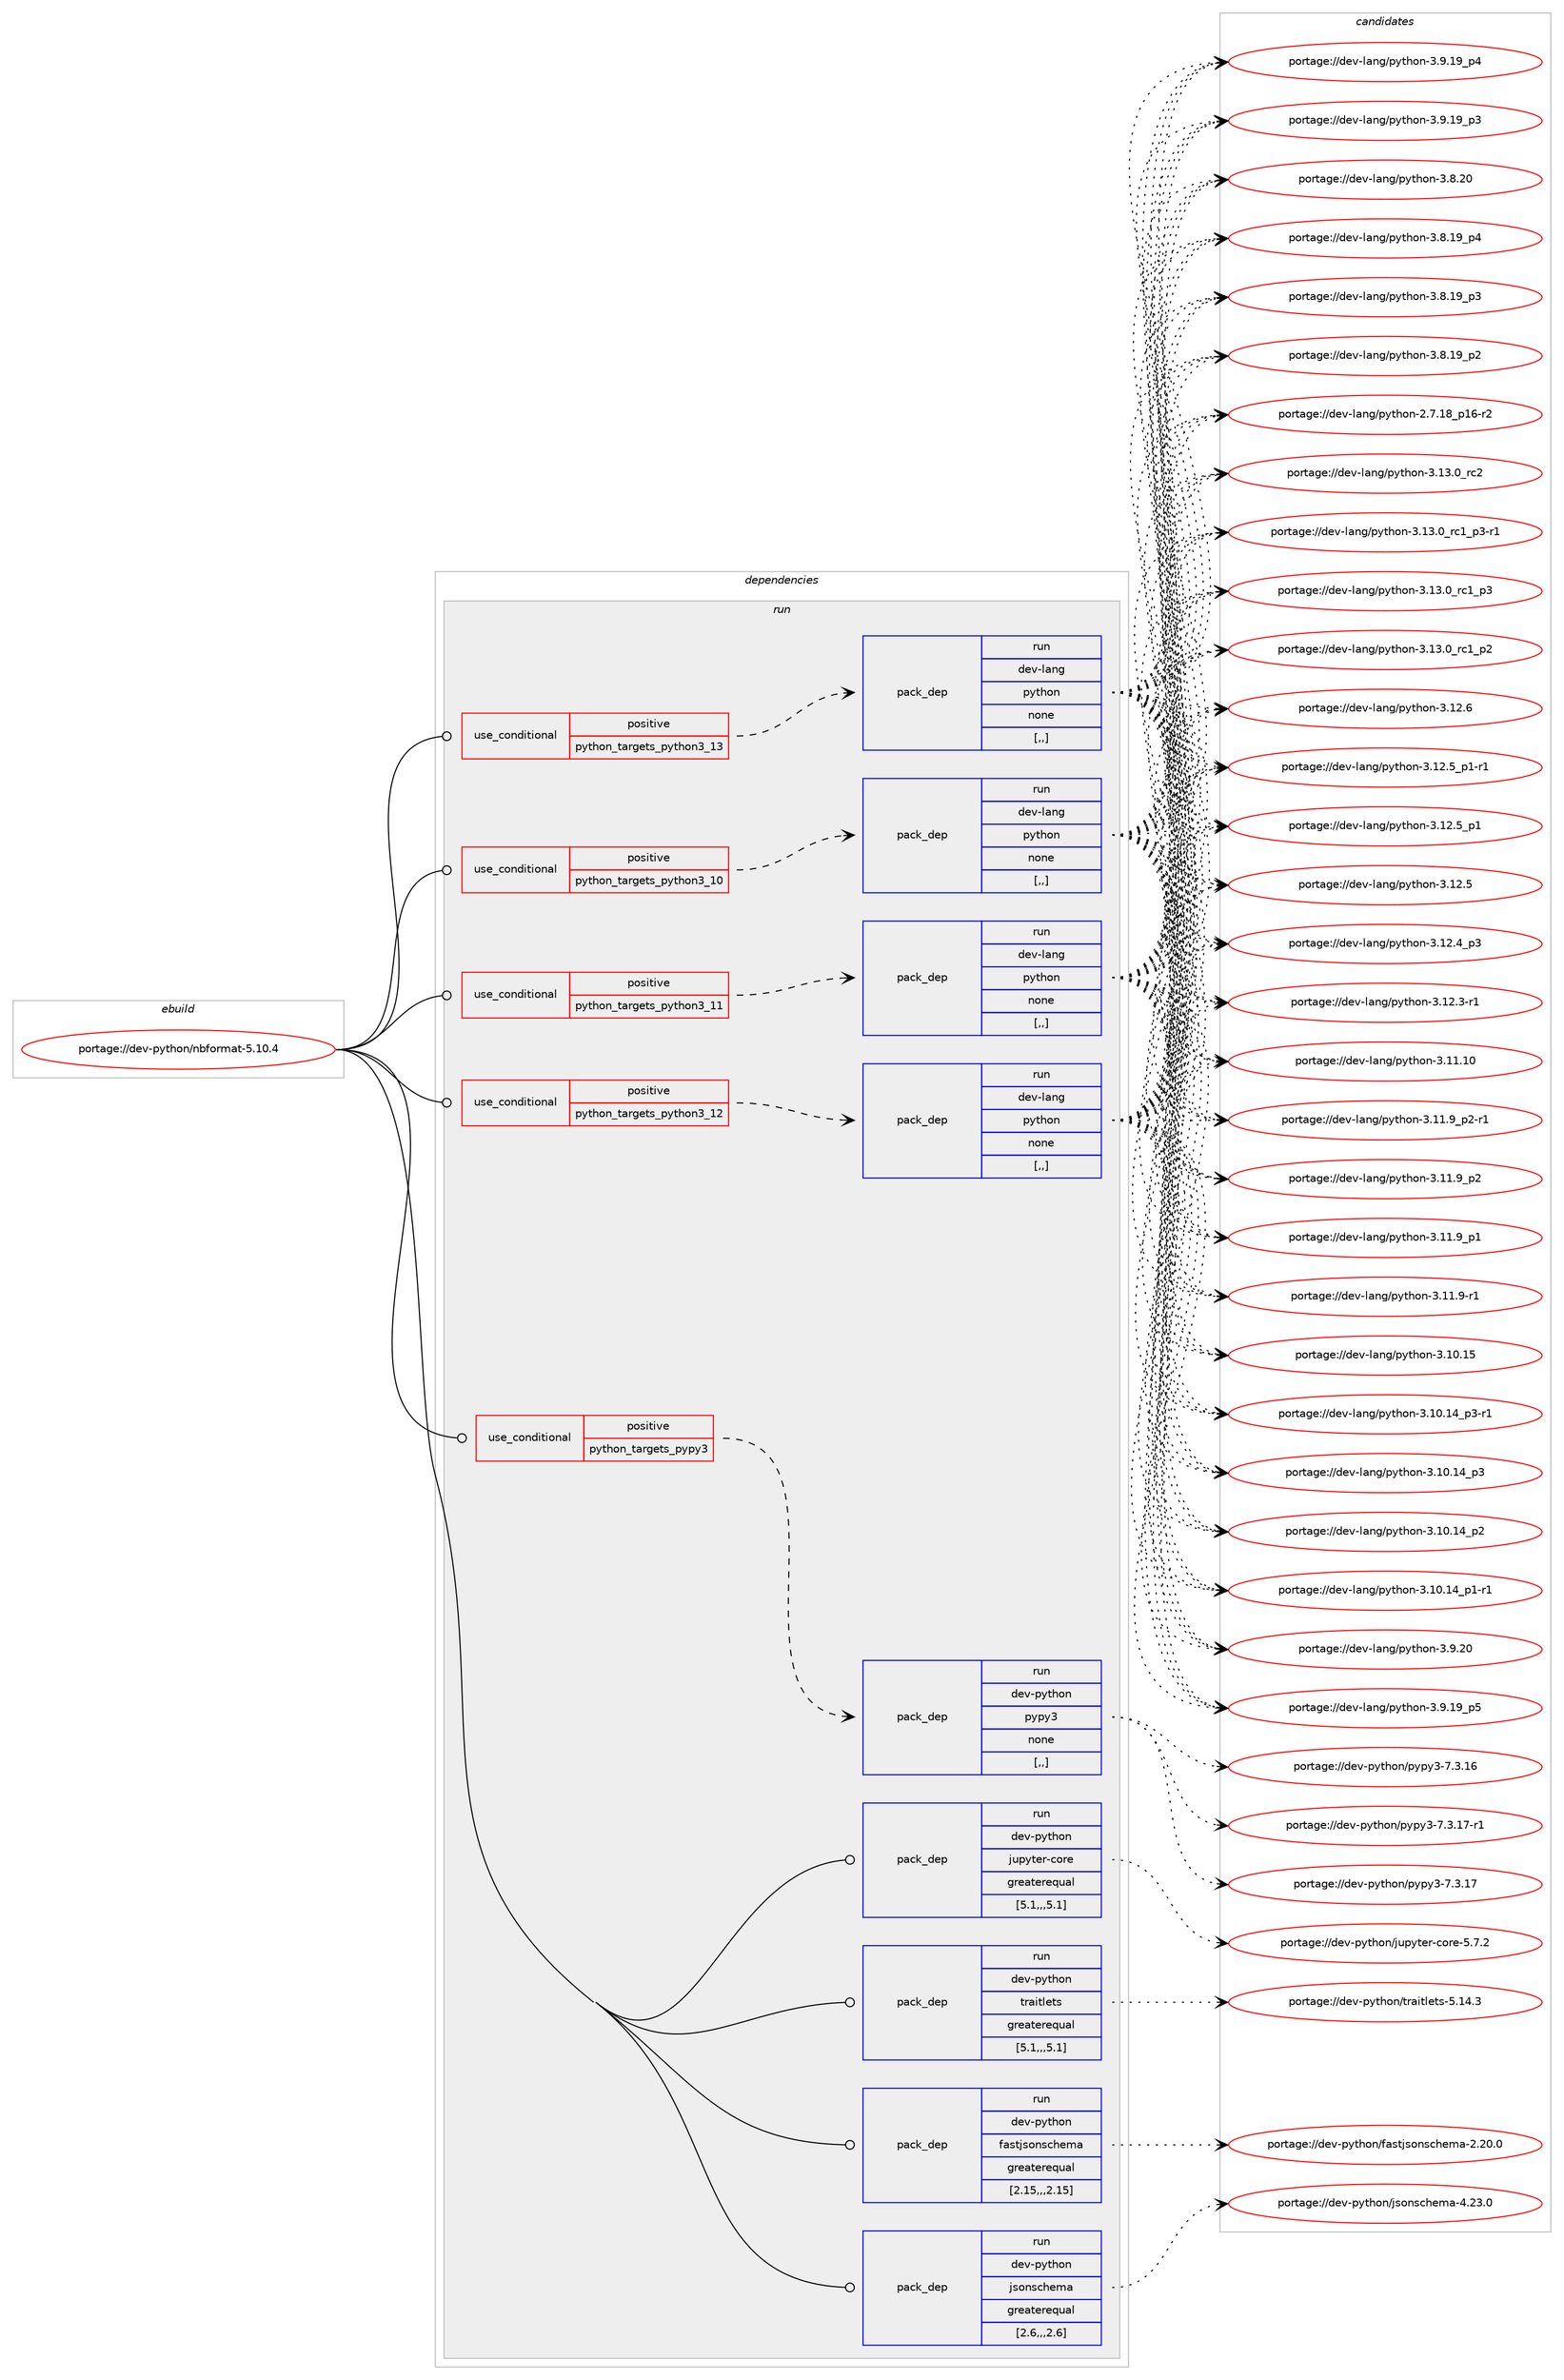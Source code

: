 digraph prolog {

# *************
# Graph options
# *************

newrank=true;
concentrate=true;
compound=true;
graph [rankdir=LR,fontname=Helvetica,fontsize=10,ranksep=1.5];#, ranksep=2.5, nodesep=0.2];
edge  [arrowhead=vee];
node  [fontname=Helvetica,fontsize=10];

# **********
# The ebuild
# **********

subgraph cluster_leftcol {
color=gray;
label=<<i>ebuild</i>>;
id [label="portage://dev-python/nbformat-5.10.4", color=red, width=4, href="../dev-python/nbformat-5.10.4.svg"];
}

# ****************
# The dependencies
# ****************

subgraph cluster_midcol {
color=gray;
label=<<i>dependencies</i>>;
subgraph cluster_compile {
fillcolor="#eeeeee";
style=filled;
label=<<i>compile</i>>;
}
subgraph cluster_compileandrun {
fillcolor="#eeeeee";
style=filled;
label=<<i>compile and run</i>>;
}
subgraph cluster_run {
fillcolor="#eeeeee";
style=filled;
label=<<i>run</i>>;
subgraph cond165577 {
dependency646878 [label=<<TABLE BORDER="0" CELLBORDER="1" CELLSPACING="0" CELLPADDING="4"><TR><TD ROWSPAN="3" CELLPADDING="10">use_conditional</TD></TR><TR><TD>positive</TD></TR><TR><TD>python_targets_pypy3</TD></TR></TABLE>>, shape=none, color=red];
subgraph pack476482 {
dependency646879 [label=<<TABLE BORDER="0" CELLBORDER="1" CELLSPACING="0" CELLPADDING="4" WIDTH="220"><TR><TD ROWSPAN="6" CELLPADDING="30">pack_dep</TD></TR><TR><TD WIDTH="110">run</TD></TR><TR><TD>dev-python</TD></TR><TR><TD>pypy3</TD></TR><TR><TD>none</TD></TR><TR><TD>[,,]</TD></TR></TABLE>>, shape=none, color=blue];
}
dependency646878:e -> dependency646879:w [weight=20,style="dashed",arrowhead="vee"];
}
id:e -> dependency646878:w [weight=20,style="solid",arrowhead="odot"];
subgraph cond165578 {
dependency646880 [label=<<TABLE BORDER="0" CELLBORDER="1" CELLSPACING="0" CELLPADDING="4"><TR><TD ROWSPAN="3" CELLPADDING="10">use_conditional</TD></TR><TR><TD>positive</TD></TR><TR><TD>python_targets_python3_10</TD></TR></TABLE>>, shape=none, color=red];
subgraph pack476483 {
dependency646881 [label=<<TABLE BORDER="0" CELLBORDER="1" CELLSPACING="0" CELLPADDING="4" WIDTH="220"><TR><TD ROWSPAN="6" CELLPADDING="30">pack_dep</TD></TR><TR><TD WIDTH="110">run</TD></TR><TR><TD>dev-lang</TD></TR><TR><TD>python</TD></TR><TR><TD>none</TD></TR><TR><TD>[,,]</TD></TR></TABLE>>, shape=none, color=blue];
}
dependency646880:e -> dependency646881:w [weight=20,style="dashed",arrowhead="vee"];
}
id:e -> dependency646880:w [weight=20,style="solid",arrowhead="odot"];
subgraph cond165579 {
dependency646882 [label=<<TABLE BORDER="0" CELLBORDER="1" CELLSPACING="0" CELLPADDING="4"><TR><TD ROWSPAN="3" CELLPADDING="10">use_conditional</TD></TR><TR><TD>positive</TD></TR><TR><TD>python_targets_python3_11</TD></TR></TABLE>>, shape=none, color=red];
subgraph pack476484 {
dependency646883 [label=<<TABLE BORDER="0" CELLBORDER="1" CELLSPACING="0" CELLPADDING="4" WIDTH="220"><TR><TD ROWSPAN="6" CELLPADDING="30">pack_dep</TD></TR><TR><TD WIDTH="110">run</TD></TR><TR><TD>dev-lang</TD></TR><TR><TD>python</TD></TR><TR><TD>none</TD></TR><TR><TD>[,,]</TD></TR></TABLE>>, shape=none, color=blue];
}
dependency646882:e -> dependency646883:w [weight=20,style="dashed",arrowhead="vee"];
}
id:e -> dependency646882:w [weight=20,style="solid",arrowhead="odot"];
subgraph cond165580 {
dependency646884 [label=<<TABLE BORDER="0" CELLBORDER="1" CELLSPACING="0" CELLPADDING="4"><TR><TD ROWSPAN="3" CELLPADDING="10">use_conditional</TD></TR><TR><TD>positive</TD></TR><TR><TD>python_targets_python3_12</TD></TR></TABLE>>, shape=none, color=red];
subgraph pack476485 {
dependency646885 [label=<<TABLE BORDER="0" CELLBORDER="1" CELLSPACING="0" CELLPADDING="4" WIDTH="220"><TR><TD ROWSPAN="6" CELLPADDING="30">pack_dep</TD></TR><TR><TD WIDTH="110">run</TD></TR><TR><TD>dev-lang</TD></TR><TR><TD>python</TD></TR><TR><TD>none</TD></TR><TR><TD>[,,]</TD></TR></TABLE>>, shape=none, color=blue];
}
dependency646884:e -> dependency646885:w [weight=20,style="dashed",arrowhead="vee"];
}
id:e -> dependency646884:w [weight=20,style="solid",arrowhead="odot"];
subgraph cond165581 {
dependency646886 [label=<<TABLE BORDER="0" CELLBORDER="1" CELLSPACING="0" CELLPADDING="4"><TR><TD ROWSPAN="3" CELLPADDING="10">use_conditional</TD></TR><TR><TD>positive</TD></TR><TR><TD>python_targets_python3_13</TD></TR></TABLE>>, shape=none, color=red];
subgraph pack476486 {
dependency646887 [label=<<TABLE BORDER="0" CELLBORDER="1" CELLSPACING="0" CELLPADDING="4" WIDTH="220"><TR><TD ROWSPAN="6" CELLPADDING="30">pack_dep</TD></TR><TR><TD WIDTH="110">run</TD></TR><TR><TD>dev-lang</TD></TR><TR><TD>python</TD></TR><TR><TD>none</TD></TR><TR><TD>[,,]</TD></TR></TABLE>>, shape=none, color=blue];
}
dependency646886:e -> dependency646887:w [weight=20,style="dashed",arrowhead="vee"];
}
id:e -> dependency646886:w [weight=20,style="solid",arrowhead="odot"];
subgraph pack476487 {
dependency646888 [label=<<TABLE BORDER="0" CELLBORDER="1" CELLSPACING="0" CELLPADDING="4" WIDTH="220"><TR><TD ROWSPAN="6" CELLPADDING="30">pack_dep</TD></TR><TR><TD WIDTH="110">run</TD></TR><TR><TD>dev-python</TD></TR><TR><TD>fastjsonschema</TD></TR><TR><TD>greaterequal</TD></TR><TR><TD>[2.15,,,2.15]</TD></TR></TABLE>>, shape=none, color=blue];
}
id:e -> dependency646888:w [weight=20,style="solid",arrowhead="odot"];
subgraph pack476488 {
dependency646889 [label=<<TABLE BORDER="0" CELLBORDER="1" CELLSPACING="0" CELLPADDING="4" WIDTH="220"><TR><TD ROWSPAN="6" CELLPADDING="30">pack_dep</TD></TR><TR><TD WIDTH="110">run</TD></TR><TR><TD>dev-python</TD></TR><TR><TD>jsonschema</TD></TR><TR><TD>greaterequal</TD></TR><TR><TD>[2.6,,,2.6]</TD></TR></TABLE>>, shape=none, color=blue];
}
id:e -> dependency646889:w [weight=20,style="solid",arrowhead="odot"];
subgraph pack476489 {
dependency646890 [label=<<TABLE BORDER="0" CELLBORDER="1" CELLSPACING="0" CELLPADDING="4" WIDTH="220"><TR><TD ROWSPAN="6" CELLPADDING="30">pack_dep</TD></TR><TR><TD WIDTH="110">run</TD></TR><TR><TD>dev-python</TD></TR><TR><TD>jupyter-core</TD></TR><TR><TD>greaterequal</TD></TR><TR><TD>[5.1,,,5.1]</TD></TR></TABLE>>, shape=none, color=blue];
}
id:e -> dependency646890:w [weight=20,style="solid",arrowhead="odot"];
subgraph pack476490 {
dependency646891 [label=<<TABLE BORDER="0" CELLBORDER="1" CELLSPACING="0" CELLPADDING="4" WIDTH="220"><TR><TD ROWSPAN="6" CELLPADDING="30">pack_dep</TD></TR><TR><TD WIDTH="110">run</TD></TR><TR><TD>dev-python</TD></TR><TR><TD>traitlets</TD></TR><TR><TD>greaterequal</TD></TR><TR><TD>[5.1,,,5.1]</TD></TR></TABLE>>, shape=none, color=blue];
}
id:e -> dependency646891:w [weight=20,style="solid",arrowhead="odot"];
}
}

# **************
# The candidates
# **************

subgraph cluster_choices {
rank=same;
color=gray;
label=<<i>candidates</i>>;

subgraph choice476482 {
color=black;
nodesep=1;
choice100101118451121211161041111104711212111212151455546514649554511449 [label="portage://dev-python/pypy3-7.3.17-r1", color=red, width=4,href="../dev-python/pypy3-7.3.17-r1.svg"];
choice10010111845112121116104111110471121211121215145554651464955 [label="portage://dev-python/pypy3-7.3.17", color=red, width=4,href="../dev-python/pypy3-7.3.17.svg"];
choice10010111845112121116104111110471121211121215145554651464954 [label="portage://dev-python/pypy3-7.3.16", color=red, width=4,href="../dev-python/pypy3-7.3.16.svg"];
dependency646879:e -> choice100101118451121211161041111104711212111212151455546514649554511449:w [style=dotted,weight="100"];
dependency646879:e -> choice10010111845112121116104111110471121211121215145554651464955:w [style=dotted,weight="100"];
dependency646879:e -> choice10010111845112121116104111110471121211121215145554651464954:w [style=dotted,weight="100"];
}
subgraph choice476483 {
color=black;
nodesep=1;
choice10010111845108971101034711212111610411111045514649514648951149950 [label="portage://dev-lang/python-3.13.0_rc2", color=red, width=4,href="../dev-lang/python-3.13.0_rc2.svg"];
choice1001011184510897110103471121211161041111104551464951464895114994995112514511449 [label="portage://dev-lang/python-3.13.0_rc1_p3-r1", color=red, width=4,href="../dev-lang/python-3.13.0_rc1_p3-r1.svg"];
choice100101118451089711010347112121116104111110455146495146489511499499511251 [label="portage://dev-lang/python-3.13.0_rc1_p3", color=red, width=4,href="../dev-lang/python-3.13.0_rc1_p3.svg"];
choice100101118451089711010347112121116104111110455146495146489511499499511250 [label="portage://dev-lang/python-3.13.0_rc1_p2", color=red, width=4,href="../dev-lang/python-3.13.0_rc1_p2.svg"];
choice10010111845108971101034711212111610411111045514649504654 [label="portage://dev-lang/python-3.12.6", color=red, width=4,href="../dev-lang/python-3.12.6.svg"];
choice1001011184510897110103471121211161041111104551464950465395112494511449 [label="portage://dev-lang/python-3.12.5_p1-r1", color=red, width=4,href="../dev-lang/python-3.12.5_p1-r1.svg"];
choice100101118451089711010347112121116104111110455146495046539511249 [label="portage://dev-lang/python-3.12.5_p1", color=red, width=4,href="../dev-lang/python-3.12.5_p1.svg"];
choice10010111845108971101034711212111610411111045514649504653 [label="portage://dev-lang/python-3.12.5", color=red, width=4,href="../dev-lang/python-3.12.5.svg"];
choice100101118451089711010347112121116104111110455146495046529511251 [label="portage://dev-lang/python-3.12.4_p3", color=red, width=4,href="../dev-lang/python-3.12.4_p3.svg"];
choice100101118451089711010347112121116104111110455146495046514511449 [label="portage://dev-lang/python-3.12.3-r1", color=red, width=4,href="../dev-lang/python-3.12.3-r1.svg"];
choice1001011184510897110103471121211161041111104551464949464948 [label="portage://dev-lang/python-3.11.10", color=red, width=4,href="../dev-lang/python-3.11.10.svg"];
choice1001011184510897110103471121211161041111104551464949465795112504511449 [label="portage://dev-lang/python-3.11.9_p2-r1", color=red, width=4,href="../dev-lang/python-3.11.9_p2-r1.svg"];
choice100101118451089711010347112121116104111110455146494946579511250 [label="portage://dev-lang/python-3.11.9_p2", color=red, width=4,href="../dev-lang/python-3.11.9_p2.svg"];
choice100101118451089711010347112121116104111110455146494946579511249 [label="portage://dev-lang/python-3.11.9_p1", color=red, width=4,href="../dev-lang/python-3.11.9_p1.svg"];
choice100101118451089711010347112121116104111110455146494946574511449 [label="portage://dev-lang/python-3.11.9-r1", color=red, width=4,href="../dev-lang/python-3.11.9-r1.svg"];
choice1001011184510897110103471121211161041111104551464948464953 [label="portage://dev-lang/python-3.10.15", color=red, width=4,href="../dev-lang/python-3.10.15.svg"];
choice100101118451089711010347112121116104111110455146494846495295112514511449 [label="portage://dev-lang/python-3.10.14_p3-r1", color=red, width=4,href="../dev-lang/python-3.10.14_p3-r1.svg"];
choice10010111845108971101034711212111610411111045514649484649529511251 [label="portage://dev-lang/python-3.10.14_p3", color=red, width=4,href="../dev-lang/python-3.10.14_p3.svg"];
choice10010111845108971101034711212111610411111045514649484649529511250 [label="portage://dev-lang/python-3.10.14_p2", color=red, width=4,href="../dev-lang/python-3.10.14_p2.svg"];
choice100101118451089711010347112121116104111110455146494846495295112494511449 [label="portage://dev-lang/python-3.10.14_p1-r1", color=red, width=4,href="../dev-lang/python-3.10.14_p1-r1.svg"];
choice10010111845108971101034711212111610411111045514657465048 [label="portage://dev-lang/python-3.9.20", color=red, width=4,href="../dev-lang/python-3.9.20.svg"];
choice100101118451089711010347112121116104111110455146574649579511253 [label="portage://dev-lang/python-3.9.19_p5", color=red, width=4,href="../dev-lang/python-3.9.19_p5.svg"];
choice100101118451089711010347112121116104111110455146574649579511252 [label="portage://dev-lang/python-3.9.19_p4", color=red, width=4,href="../dev-lang/python-3.9.19_p4.svg"];
choice100101118451089711010347112121116104111110455146574649579511251 [label="portage://dev-lang/python-3.9.19_p3", color=red, width=4,href="../dev-lang/python-3.9.19_p3.svg"];
choice10010111845108971101034711212111610411111045514656465048 [label="portage://dev-lang/python-3.8.20", color=red, width=4,href="../dev-lang/python-3.8.20.svg"];
choice100101118451089711010347112121116104111110455146564649579511252 [label="portage://dev-lang/python-3.8.19_p4", color=red, width=4,href="../dev-lang/python-3.8.19_p4.svg"];
choice100101118451089711010347112121116104111110455146564649579511251 [label="portage://dev-lang/python-3.8.19_p3", color=red, width=4,href="../dev-lang/python-3.8.19_p3.svg"];
choice100101118451089711010347112121116104111110455146564649579511250 [label="portage://dev-lang/python-3.8.19_p2", color=red, width=4,href="../dev-lang/python-3.8.19_p2.svg"];
choice100101118451089711010347112121116104111110455046554649569511249544511450 [label="portage://dev-lang/python-2.7.18_p16-r2", color=red, width=4,href="../dev-lang/python-2.7.18_p16-r2.svg"];
dependency646881:e -> choice10010111845108971101034711212111610411111045514649514648951149950:w [style=dotted,weight="100"];
dependency646881:e -> choice1001011184510897110103471121211161041111104551464951464895114994995112514511449:w [style=dotted,weight="100"];
dependency646881:e -> choice100101118451089711010347112121116104111110455146495146489511499499511251:w [style=dotted,weight="100"];
dependency646881:e -> choice100101118451089711010347112121116104111110455146495146489511499499511250:w [style=dotted,weight="100"];
dependency646881:e -> choice10010111845108971101034711212111610411111045514649504654:w [style=dotted,weight="100"];
dependency646881:e -> choice1001011184510897110103471121211161041111104551464950465395112494511449:w [style=dotted,weight="100"];
dependency646881:e -> choice100101118451089711010347112121116104111110455146495046539511249:w [style=dotted,weight="100"];
dependency646881:e -> choice10010111845108971101034711212111610411111045514649504653:w [style=dotted,weight="100"];
dependency646881:e -> choice100101118451089711010347112121116104111110455146495046529511251:w [style=dotted,weight="100"];
dependency646881:e -> choice100101118451089711010347112121116104111110455146495046514511449:w [style=dotted,weight="100"];
dependency646881:e -> choice1001011184510897110103471121211161041111104551464949464948:w [style=dotted,weight="100"];
dependency646881:e -> choice1001011184510897110103471121211161041111104551464949465795112504511449:w [style=dotted,weight="100"];
dependency646881:e -> choice100101118451089711010347112121116104111110455146494946579511250:w [style=dotted,weight="100"];
dependency646881:e -> choice100101118451089711010347112121116104111110455146494946579511249:w [style=dotted,weight="100"];
dependency646881:e -> choice100101118451089711010347112121116104111110455146494946574511449:w [style=dotted,weight="100"];
dependency646881:e -> choice1001011184510897110103471121211161041111104551464948464953:w [style=dotted,weight="100"];
dependency646881:e -> choice100101118451089711010347112121116104111110455146494846495295112514511449:w [style=dotted,weight="100"];
dependency646881:e -> choice10010111845108971101034711212111610411111045514649484649529511251:w [style=dotted,weight="100"];
dependency646881:e -> choice10010111845108971101034711212111610411111045514649484649529511250:w [style=dotted,weight="100"];
dependency646881:e -> choice100101118451089711010347112121116104111110455146494846495295112494511449:w [style=dotted,weight="100"];
dependency646881:e -> choice10010111845108971101034711212111610411111045514657465048:w [style=dotted,weight="100"];
dependency646881:e -> choice100101118451089711010347112121116104111110455146574649579511253:w [style=dotted,weight="100"];
dependency646881:e -> choice100101118451089711010347112121116104111110455146574649579511252:w [style=dotted,weight="100"];
dependency646881:e -> choice100101118451089711010347112121116104111110455146574649579511251:w [style=dotted,weight="100"];
dependency646881:e -> choice10010111845108971101034711212111610411111045514656465048:w [style=dotted,weight="100"];
dependency646881:e -> choice100101118451089711010347112121116104111110455146564649579511252:w [style=dotted,weight="100"];
dependency646881:e -> choice100101118451089711010347112121116104111110455146564649579511251:w [style=dotted,weight="100"];
dependency646881:e -> choice100101118451089711010347112121116104111110455146564649579511250:w [style=dotted,weight="100"];
dependency646881:e -> choice100101118451089711010347112121116104111110455046554649569511249544511450:w [style=dotted,weight="100"];
}
subgraph choice476484 {
color=black;
nodesep=1;
choice10010111845108971101034711212111610411111045514649514648951149950 [label="portage://dev-lang/python-3.13.0_rc2", color=red, width=4,href="../dev-lang/python-3.13.0_rc2.svg"];
choice1001011184510897110103471121211161041111104551464951464895114994995112514511449 [label="portage://dev-lang/python-3.13.0_rc1_p3-r1", color=red, width=4,href="../dev-lang/python-3.13.0_rc1_p3-r1.svg"];
choice100101118451089711010347112121116104111110455146495146489511499499511251 [label="portage://dev-lang/python-3.13.0_rc1_p3", color=red, width=4,href="../dev-lang/python-3.13.0_rc1_p3.svg"];
choice100101118451089711010347112121116104111110455146495146489511499499511250 [label="portage://dev-lang/python-3.13.0_rc1_p2", color=red, width=4,href="../dev-lang/python-3.13.0_rc1_p2.svg"];
choice10010111845108971101034711212111610411111045514649504654 [label="portage://dev-lang/python-3.12.6", color=red, width=4,href="../dev-lang/python-3.12.6.svg"];
choice1001011184510897110103471121211161041111104551464950465395112494511449 [label="portage://dev-lang/python-3.12.5_p1-r1", color=red, width=4,href="../dev-lang/python-3.12.5_p1-r1.svg"];
choice100101118451089711010347112121116104111110455146495046539511249 [label="portage://dev-lang/python-3.12.5_p1", color=red, width=4,href="../dev-lang/python-3.12.5_p1.svg"];
choice10010111845108971101034711212111610411111045514649504653 [label="portage://dev-lang/python-3.12.5", color=red, width=4,href="../dev-lang/python-3.12.5.svg"];
choice100101118451089711010347112121116104111110455146495046529511251 [label="portage://dev-lang/python-3.12.4_p3", color=red, width=4,href="../dev-lang/python-3.12.4_p3.svg"];
choice100101118451089711010347112121116104111110455146495046514511449 [label="portage://dev-lang/python-3.12.3-r1", color=red, width=4,href="../dev-lang/python-3.12.3-r1.svg"];
choice1001011184510897110103471121211161041111104551464949464948 [label="portage://dev-lang/python-3.11.10", color=red, width=4,href="../dev-lang/python-3.11.10.svg"];
choice1001011184510897110103471121211161041111104551464949465795112504511449 [label="portage://dev-lang/python-3.11.9_p2-r1", color=red, width=4,href="../dev-lang/python-3.11.9_p2-r1.svg"];
choice100101118451089711010347112121116104111110455146494946579511250 [label="portage://dev-lang/python-3.11.9_p2", color=red, width=4,href="../dev-lang/python-3.11.9_p2.svg"];
choice100101118451089711010347112121116104111110455146494946579511249 [label="portage://dev-lang/python-3.11.9_p1", color=red, width=4,href="../dev-lang/python-3.11.9_p1.svg"];
choice100101118451089711010347112121116104111110455146494946574511449 [label="portage://dev-lang/python-3.11.9-r1", color=red, width=4,href="../dev-lang/python-3.11.9-r1.svg"];
choice1001011184510897110103471121211161041111104551464948464953 [label="portage://dev-lang/python-3.10.15", color=red, width=4,href="../dev-lang/python-3.10.15.svg"];
choice100101118451089711010347112121116104111110455146494846495295112514511449 [label="portage://dev-lang/python-3.10.14_p3-r1", color=red, width=4,href="../dev-lang/python-3.10.14_p3-r1.svg"];
choice10010111845108971101034711212111610411111045514649484649529511251 [label="portage://dev-lang/python-3.10.14_p3", color=red, width=4,href="../dev-lang/python-3.10.14_p3.svg"];
choice10010111845108971101034711212111610411111045514649484649529511250 [label="portage://dev-lang/python-3.10.14_p2", color=red, width=4,href="../dev-lang/python-3.10.14_p2.svg"];
choice100101118451089711010347112121116104111110455146494846495295112494511449 [label="portage://dev-lang/python-3.10.14_p1-r1", color=red, width=4,href="../dev-lang/python-3.10.14_p1-r1.svg"];
choice10010111845108971101034711212111610411111045514657465048 [label="portage://dev-lang/python-3.9.20", color=red, width=4,href="../dev-lang/python-3.9.20.svg"];
choice100101118451089711010347112121116104111110455146574649579511253 [label="portage://dev-lang/python-3.9.19_p5", color=red, width=4,href="../dev-lang/python-3.9.19_p5.svg"];
choice100101118451089711010347112121116104111110455146574649579511252 [label="portage://dev-lang/python-3.9.19_p4", color=red, width=4,href="../dev-lang/python-3.9.19_p4.svg"];
choice100101118451089711010347112121116104111110455146574649579511251 [label="portage://dev-lang/python-3.9.19_p3", color=red, width=4,href="../dev-lang/python-3.9.19_p3.svg"];
choice10010111845108971101034711212111610411111045514656465048 [label="portage://dev-lang/python-3.8.20", color=red, width=4,href="../dev-lang/python-3.8.20.svg"];
choice100101118451089711010347112121116104111110455146564649579511252 [label="portage://dev-lang/python-3.8.19_p4", color=red, width=4,href="../dev-lang/python-3.8.19_p4.svg"];
choice100101118451089711010347112121116104111110455146564649579511251 [label="portage://dev-lang/python-3.8.19_p3", color=red, width=4,href="../dev-lang/python-3.8.19_p3.svg"];
choice100101118451089711010347112121116104111110455146564649579511250 [label="portage://dev-lang/python-3.8.19_p2", color=red, width=4,href="../dev-lang/python-3.8.19_p2.svg"];
choice100101118451089711010347112121116104111110455046554649569511249544511450 [label="portage://dev-lang/python-2.7.18_p16-r2", color=red, width=4,href="../dev-lang/python-2.7.18_p16-r2.svg"];
dependency646883:e -> choice10010111845108971101034711212111610411111045514649514648951149950:w [style=dotted,weight="100"];
dependency646883:e -> choice1001011184510897110103471121211161041111104551464951464895114994995112514511449:w [style=dotted,weight="100"];
dependency646883:e -> choice100101118451089711010347112121116104111110455146495146489511499499511251:w [style=dotted,weight="100"];
dependency646883:e -> choice100101118451089711010347112121116104111110455146495146489511499499511250:w [style=dotted,weight="100"];
dependency646883:e -> choice10010111845108971101034711212111610411111045514649504654:w [style=dotted,weight="100"];
dependency646883:e -> choice1001011184510897110103471121211161041111104551464950465395112494511449:w [style=dotted,weight="100"];
dependency646883:e -> choice100101118451089711010347112121116104111110455146495046539511249:w [style=dotted,weight="100"];
dependency646883:e -> choice10010111845108971101034711212111610411111045514649504653:w [style=dotted,weight="100"];
dependency646883:e -> choice100101118451089711010347112121116104111110455146495046529511251:w [style=dotted,weight="100"];
dependency646883:e -> choice100101118451089711010347112121116104111110455146495046514511449:w [style=dotted,weight="100"];
dependency646883:e -> choice1001011184510897110103471121211161041111104551464949464948:w [style=dotted,weight="100"];
dependency646883:e -> choice1001011184510897110103471121211161041111104551464949465795112504511449:w [style=dotted,weight="100"];
dependency646883:e -> choice100101118451089711010347112121116104111110455146494946579511250:w [style=dotted,weight="100"];
dependency646883:e -> choice100101118451089711010347112121116104111110455146494946579511249:w [style=dotted,weight="100"];
dependency646883:e -> choice100101118451089711010347112121116104111110455146494946574511449:w [style=dotted,weight="100"];
dependency646883:e -> choice1001011184510897110103471121211161041111104551464948464953:w [style=dotted,weight="100"];
dependency646883:e -> choice100101118451089711010347112121116104111110455146494846495295112514511449:w [style=dotted,weight="100"];
dependency646883:e -> choice10010111845108971101034711212111610411111045514649484649529511251:w [style=dotted,weight="100"];
dependency646883:e -> choice10010111845108971101034711212111610411111045514649484649529511250:w [style=dotted,weight="100"];
dependency646883:e -> choice100101118451089711010347112121116104111110455146494846495295112494511449:w [style=dotted,weight="100"];
dependency646883:e -> choice10010111845108971101034711212111610411111045514657465048:w [style=dotted,weight="100"];
dependency646883:e -> choice100101118451089711010347112121116104111110455146574649579511253:w [style=dotted,weight="100"];
dependency646883:e -> choice100101118451089711010347112121116104111110455146574649579511252:w [style=dotted,weight="100"];
dependency646883:e -> choice100101118451089711010347112121116104111110455146574649579511251:w [style=dotted,weight="100"];
dependency646883:e -> choice10010111845108971101034711212111610411111045514656465048:w [style=dotted,weight="100"];
dependency646883:e -> choice100101118451089711010347112121116104111110455146564649579511252:w [style=dotted,weight="100"];
dependency646883:e -> choice100101118451089711010347112121116104111110455146564649579511251:w [style=dotted,weight="100"];
dependency646883:e -> choice100101118451089711010347112121116104111110455146564649579511250:w [style=dotted,weight="100"];
dependency646883:e -> choice100101118451089711010347112121116104111110455046554649569511249544511450:w [style=dotted,weight="100"];
}
subgraph choice476485 {
color=black;
nodesep=1;
choice10010111845108971101034711212111610411111045514649514648951149950 [label="portage://dev-lang/python-3.13.0_rc2", color=red, width=4,href="../dev-lang/python-3.13.0_rc2.svg"];
choice1001011184510897110103471121211161041111104551464951464895114994995112514511449 [label="portage://dev-lang/python-3.13.0_rc1_p3-r1", color=red, width=4,href="../dev-lang/python-3.13.0_rc1_p3-r1.svg"];
choice100101118451089711010347112121116104111110455146495146489511499499511251 [label="portage://dev-lang/python-3.13.0_rc1_p3", color=red, width=4,href="../dev-lang/python-3.13.0_rc1_p3.svg"];
choice100101118451089711010347112121116104111110455146495146489511499499511250 [label="portage://dev-lang/python-3.13.0_rc1_p2", color=red, width=4,href="../dev-lang/python-3.13.0_rc1_p2.svg"];
choice10010111845108971101034711212111610411111045514649504654 [label="portage://dev-lang/python-3.12.6", color=red, width=4,href="../dev-lang/python-3.12.6.svg"];
choice1001011184510897110103471121211161041111104551464950465395112494511449 [label="portage://dev-lang/python-3.12.5_p1-r1", color=red, width=4,href="../dev-lang/python-3.12.5_p1-r1.svg"];
choice100101118451089711010347112121116104111110455146495046539511249 [label="portage://dev-lang/python-3.12.5_p1", color=red, width=4,href="../dev-lang/python-3.12.5_p1.svg"];
choice10010111845108971101034711212111610411111045514649504653 [label="portage://dev-lang/python-3.12.5", color=red, width=4,href="../dev-lang/python-3.12.5.svg"];
choice100101118451089711010347112121116104111110455146495046529511251 [label="portage://dev-lang/python-3.12.4_p3", color=red, width=4,href="../dev-lang/python-3.12.4_p3.svg"];
choice100101118451089711010347112121116104111110455146495046514511449 [label="portage://dev-lang/python-3.12.3-r1", color=red, width=4,href="../dev-lang/python-3.12.3-r1.svg"];
choice1001011184510897110103471121211161041111104551464949464948 [label="portage://dev-lang/python-3.11.10", color=red, width=4,href="../dev-lang/python-3.11.10.svg"];
choice1001011184510897110103471121211161041111104551464949465795112504511449 [label="portage://dev-lang/python-3.11.9_p2-r1", color=red, width=4,href="../dev-lang/python-3.11.9_p2-r1.svg"];
choice100101118451089711010347112121116104111110455146494946579511250 [label="portage://dev-lang/python-3.11.9_p2", color=red, width=4,href="../dev-lang/python-3.11.9_p2.svg"];
choice100101118451089711010347112121116104111110455146494946579511249 [label="portage://dev-lang/python-3.11.9_p1", color=red, width=4,href="../dev-lang/python-3.11.9_p1.svg"];
choice100101118451089711010347112121116104111110455146494946574511449 [label="portage://dev-lang/python-3.11.9-r1", color=red, width=4,href="../dev-lang/python-3.11.9-r1.svg"];
choice1001011184510897110103471121211161041111104551464948464953 [label="portage://dev-lang/python-3.10.15", color=red, width=4,href="../dev-lang/python-3.10.15.svg"];
choice100101118451089711010347112121116104111110455146494846495295112514511449 [label="portage://dev-lang/python-3.10.14_p3-r1", color=red, width=4,href="../dev-lang/python-3.10.14_p3-r1.svg"];
choice10010111845108971101034711212111610411111045514649484649529511251 [label="portage://dev-lang/python-3.10.14_p3", color=red, width=4,href="../dev-lang/python-3.10.14_p3.svg"];
choice10010111845108971101034711212111610411111045514649484649529511250 [label="portage://dev-lang/python-3.10.14_p2", color=red, width=4,href="../dev-lang/python-3.10.14_p2.svg"];
choice100101118451089711010347112121116104111110455146494846495295112494511449 [label="portage://dev-lang/python-3.10.14_p1-r1", color=red, width=4,href="../dev-lang/python-3.10.14_p1-r1.svg"];
choice10010111845108971101034711212111610411111045514657465048 [label="portage://dev-lang/python-3.9.20", color=red, width=4,href="../dev-lang/python-3.9.20.svg"];
choice100101118451089711010347112121116104111110455146574649579511253 [label="portage://dev-lang/python-3.9.19_p5", color=red, width=4,href="../dev-lang/python-3.9.19_p5.svg"];
choice100101118451089711010347112121116104111110455146574649579511252 [label="portage://dev-lang/python-3.9.19_p4", color=red, width=4,href="../dev-lang/python-3.9.19_p4.svg"];
choice100101118451089711010347112121116104111110455146574649579511251 [label="portage://dev-lang/python-3.9.19_p3", color=red, width=4,href="../dev-lang/python-3.9.19_p3.svg"];
choice10010111845108971101034711212111610411111045514656465048 [label="portage://dev-lang/python-3.8.20", color=red, width=4,href="../dev-lang/python-3.8.20.svg"];
choice100101118451089711010347112121116104111110455146564649579511252 [label="portage://dev-lang/python-3.8.19_p4", color=red, width=4,href="../dev-lang/python-3.8.19_p4.svg"];
choice100101118451089711010347112121116104111110455146564649579511251 [label="portage://dev-lang/python-3.8.19_p3", color=red, width=4,href="../dev-lang/python-3.8.19_p3.svg"];
choice100101118451089711010347112121116104111110455146564649579511250 [label="portage://dev-lang/python-3.8.19_p2", color=red, width=4,href="../dev-lang/python-3.8.19_p2.svg"];
choice100101118451089711010347112121116104111110455046554649569511249544511450 [label="portage://dev-lang/python-2.7.18_p16-r2", color=red, width=4,href="../dev-lang/python-2.7.18_p16-r2.svg"];
dependency646885:e -> choice10010111845108971101034711212111610411111045514649514648951149950:w [style=dotted,weight="100"];
dependency646885:e -> choice1001011184510897110103471121211161041111104551464951464895114994995112514511449:w [style=dotted,weight="100"];
dependency646885:e -> choice100101118451089711010347112121116104111110455146495146489511499499511251:w [style=dotted,weight="100"];
dependency646885:e -> choice100101118451089711010347112121116104111110455146495146489511499499511250:w [style=dotted,weight="100"];
dependency646885:e -> choice10010111845108971101034711212111610411111045514649504654:w [style=dotted,weight="100"];
dependency646885:e -> choice1001011184510897110103471121211161041111104551464950465395112494511449:w [style=dotted,weight="100"];
dependency646885:e -> choice100101118451089711010347112121116104111110455146495046539511249:w [style=dotted,weight="100"];
dependency646885:e -> choice10010111845108971101034711212111610411111045514649504653:w [style=dotted,weight="100"];
dependency646885:e -> choice100101118451089711010347112121116104111110455146495046529511251:w [style=dotted,weight="100"];
dependency646885:e -> choice100101118451089711010347112121116104111110455146495046514511449:w [style=dotted,weight="100"];
dependency646885:e -> choice1001011184510897110103471121211161041111104551464949464948:w [style=dotted,weight="100"];
dependency646885:e -> choice1001011184510897110103471121211161041111104551464949465795112504511449:w [style=dotted,weight="100"];
dependency646885:e -> choice100101118451089711010347112121116104111110455146494946579511250:w [style=dotted,weight="100"];
dependency646885:e -> choice100101118451089711010347112121116104111110455146494946579511249:w [style=dotted,weight="100"];
dependency646885:e -> choice100101118451089711010347112121116104111110455146494946574511449:w [style=dotted,weight="100"];
dependency646885:e -> choice1001011184510897110103471121211161041111104551464948464953:w [style=dotted,weight="100"];
dependency646885:e -> choice100101118451089711010347112121116104111110455146494846495295112514511449:w [style=dotted,weight="100"];
dependency646885:e -> choice10010111845108971101034711212111610411111045514649484649529511251:w [style=dotted,weight="100"];
dependency646885:e -> choice10010111845108971101034711212111610411111045514649484649529511250:w [style=dotted,weight="100"];
dependency646885:e -> choice100101118451089711010347112121116104111110455146494846495295112494511449:w [style=dotted,weight="100"];
dependency646885:e -> choice10010111845108971101034711212111610411111045514657465048:w [style=dotted,weight="100"];
dependency646885:e -> choice100101118451089711010347112121116104111110455146574649579511253:w [style=dotted,weight="100"];
dependency646885:e -> choice100101118451089711010347112121116104111110455146574649579511252:w [style=dotted,weight="100"];
dependency646885:e -> choice100101118451089711010347112121116104111110455146574649579511251:w [style=dotted,weight="100"];
dependency646885:e -> choice10010111845108971101034711212111610411111045514656465048:w [style=dotted,weight="100"];
dependency646885:e -> choice100101118451089711010347112121116104111110455146564649579511252:w [style=dotted,weight="100"];
dependency646885:e -> choice100101118451089711010347112121116104111110455146564649579511251:w [style=dotted,weight="100"];
dependency646885:e -> choice100101118451089711010347112121116104111110455146564649579511250:w [style=dotted,weight="100"];
dependency646885:e -> choice100101118451089711010347112121116104111110455046554649569511249544511450:w [style=dotted,weight="100"];
}
subgraph choice476486 {
color=black;
nodesep=1;
choice10010111845108971101034711212111610411111045514649514648951149950 [label="portage://dev-lang/python-3.13.0_rc2", color=red, width=4,href="../dev-lang/python-3.13.0_rc2.svg"];
choice1001011184510897110103471121211161041111104551464951464895114994995112514511449 [label="portage://dev-lang/python-3.13.0_rc1_p3-r1", color=red, width=4,href="../dev-lang/python-3.13.0_rc1_p3-r1.svg"];
choice100101118451089711010347112121116104111110455146495146489511499499511251 [label="portage://dev-lang/python-3.13.0_rc1_p3", color=red, width=4,href="../dev-lang/python-3.13.0_rc1_p3.svg"];
choice100101118451089711010347112121116104111110455146495146489511499499511250 [label="portage://dev-lang/python-3.13.0_rc1_p2", color=red, width=4,href="../dev-lang/python-3.13.0_rc1_p2.svg"];
choice10010111845108971101034711212111610411111045514649504654 [label="portage://dev-lang/python-3.12.6", color=red, width=4,href="../dev-lang/python-3.12.6.svg"];
choice1001011184510897110103471121211161041111104551464950465395112494511449 [label="portage://dev-lang/python-3.12.5_p1-r1", color=red, width=4,href="../dev-lang/python-3.12.5_p1-r1.svg"];
choice100101118451089711010347112121116104111110455146495046539511249 [label="portage://dev-lang/python-3.12.5_p1", color=red, width=4,href="../dev-lang/python-3.12.5_p1.svg"];
choice10010111845108971101034711212111610411111045514649504653 [label="portage://dev-lang/python-3.12.5", color=red, width=4,href="../dev-lang/python-3.12.5.svg"];
choice100101118451089711010347112121116104111110455146495046529511251 [label="portage://dev-lang/python-3.12.4_p3", color=red, width=4,href="../dev-lang/python-3.12.4_p3.svg"];
choice100101118451089711010347112121116104111110455146495046514511449 [label="portage://dev-lang/python-3.12.3-r1", color=red, width=4,href="../dev-lang/python-3.12.3-r1.svg"];
choice1001011184510897110103471121211161041111104551464949464948 [label="portage://dev-lang/python-3.11.10", color=red, width=4,href="../dev-lang/python-3.11.10.svg"];
choice1001011184510897110103471121211161041111104551464949465795112504511449 [label="portage://dev-lang/python-3.11.9_p2-r1", color=red, width=4,href="../dev-lang/python-3.11.9_p2-r1.svg"];
choice100101118451089711010347112121116104111110455146494946579511250 [label="portage://dev-lang/python-3.11.9_p2", color=red, width=4,href="../dev-lang/python-3.11.9_p2.svg"];
choice100101118451089711010347112121116104111110455146494946579511249 [label="portage://dev-lang/python-3.11.9_p1", color=red, width=4,href="../dev-lang/python-3.11.9_p1.svg"];
choice100101118451089711010347112121116104111110455146494946574511449 [label="portage://dev-lang/python-3.11.9-r1", color=red, width=4,href="../dev-lang/python-3.11.9-r1.svg"];
choice1001011184510897110103471121211161041111104551464948464953 [label="portage://dev-lang/python-3.10.15", color=red, width=4,href="../dev-lang/python-3.10.15.svg"];
choice100101118451089711010347112121116104111110455146494846495295112514511449 [label="portage://dev-lang/python-3.10.14_p3-r1", color=red, width=4,href="../dev-lang/python-3.10.14_p3-r1.svg"];
choice10010111845108971101034711212111610411111045514649484649529511251 [label="portage://dev-lang/python-3.10.14_p3", color=red, width=4,href="../dev-lang/python-3.10.14_p3.svg"];
choice10010111845108971101034711212111610411111045514649484649529511250 [label="portage://dev-lang/python-3.10.14_p2", color=red, width=4,href="../dev-lang/python-3.10.14_p2.svg"];
choice100101118451089711010347112121116104111110455146494846495295112494511449 [label="portage://dev-lang/python-3.10.14_p1-r1", color=red, width=4,href="../dev-lang/python-3.10.14_p1-r1.svg"];
choice10010111845108971101034711212111610411111045514657465048 [label="portage://dev-lang/python-3.9.20", color=red, width=4,href="../dev-lang/python-3.9.20.svg"];
choice100101118451089711010347112121116104111110455146574649579511253 [label="portage://dev-lang/python-3.9.19_p5", color=red, width=4,href="../dev-lang/python-3.9.19_p5.svg"];
choice100101118451089711010347112121116104111110455146574649579511252 [label="portage://dev-lang/python-3.9.19_p4", color=red, width=4,href="../dev-lang/python-3.9.19_p4.svg"];
choice100101118451089711010347112121116104111110455146574649579511251 [label="portage://dev-lang/python-3.9.19_p3", color=red, width=4,href="../dev-lang/python-3.9.19_p3.svg"];
choice10010111845108971101034711212111610411111045514656465048 [label="portage://dev-lang/python-3.8.20", color=red, width=4,href="../dev-lang/python-3.8.20.svg"];
choice100101118451089711010347112121116104111110455146564649579511252 [label="portage://dev-lang/python-3.8.19_p4", color=red, width=4,href="../dev-lang/python-3.8.19_p4.svg"];
choice100101118451089711010347112121116104111110455146564649579511251 [label="portage://dev-lang/python-3.8.19_p3", color=red, width=4,href="../dev-lang/python-3.8.19_p3.svg"];
choice100101118451089711010347112121116104111110455146564649579511250 [label="portage://dev-lang/python-3.8.19_p2", color=red, width=4,href="../dev-lang/python-3.8.19_p2.svg"];
choice100101118451089711010347112121116104111110455046554649569511249544511450 [label="portage://dev-lang/python-2.7.18_p16-r2", color=red, width=4,href="../dev-lang/python-2.7.18_p16-r2.svg"];
dependency646887:e -> choice10010111845108971101034711212111610411111045514649514648951149950:w [style=dotted,weight="100"];
dependency646887:e -> choice1001011184510897110103471121211161041111104551464951464895114994995112514511449:w [style=dotted,weight="100"];
dependency646887:e -> choice100101118451089711010347112121116104111110455146495146489511499499511251:w [style=dotted,weight="100"];
dependency646887:e -> choice100101118451089711010347112121116104111110455146495146489511499499511250:w [style=dotted,weight="100"];
dependency646887:e -> choice10010111845108971101034711212111610411111045514649504654:w [style=dotted,weight="100"];
dependency646887:e -> choice1001011184510897110103471121211161041111104551464950465395112494511449:w [style=dotted,weight="100"];
dependency646887:e -> choice100101118451089711010347112121116104111110455146495046539511249:w [style=dotted,weight="100"];
dependency646887:e -> choice10010111845108971101034711212111610411111045514649504653:w [style=dotted,weight="100"];
dependency646887:e -> choice100101118451089711010347112121116104111110455146495046529511251:w [style=dotted,weight="100"];
dependency646887:e -> choice100101118451089711010347112121116104111110455146495046514511449:w [style=dotted,weight="100"];
dependency646887:e -> choice1001011184510897110103471121211161041111104551464949464948:w [style=dotted,weight="100"];
dependency646887:e -> choice1001011184510897110103471121211161041111104551464949465795112504511449:w [style=dotted,weight="100"];
dependency646887:e -> choice100101118451089711010347112121116104111110455146494946579511250:w [style=dotted,weight="100"];
dependency646887:e -> choice100101118451089711010347112121116104111110455146494946579511249:w [style=dotted,weight="100"];
dependency646887:e -> choice100101118451089711010347112121116104111110455146494946574511449:w [style=dotted,weight="100"];
dependency646887:e -> choice1001011184510897110103471121211161041111104551464948464953:w [style=dotted,weight="100"];
dependency646887:e -> choice100101118451089711010347112121116104111110455146494846495295112514511449:w [style=dotted,weight="100"];
dependency646887:e -> choice10010111845108971101034711212111610411111045514649484649529511251:w [style=dotted,weight="100"];
dependency646887:e -> choice10010111845108971101034711212111610411111045514649484649529511250:w [style=dotted,weight="100"];
dependency646887:e -> choice100101118451089711010347112121116104111110455146494846495295112494511449:w [style=dotted,weight="100"];
dependency646887:e -> choice10010111845108971101034711212111610411111045514657465048:w [style=dotted,weight="100"];
dependency646887:e -> choice100101118451089711010347112121116104111110455146574649579511253:w [style=dotted,weight="100"];
dependency646887:e -> choice100101118451089711010347112121116104111110455146574649579511252:w [style=dotted,weight="100"];
dependency646887:e -> choice100101118451089711010347112121116104111110455146574649579511251:w [style=dotted,weight="100"];
dependency646887:e -> choice10010111845108971101034711212111610411111045514656465048:w [style=dotted,weight="100"];
dependency646887:e -> choice100101118451089711010347112121116104111110455146564649579511252:w [style=dotted,weight="100"];
dependency646887:e -> choice100101118451089711010347112121116104111110455146564649579511251:w [style=dotted,weight="100"];
dependency646887:e -> choice100101118451089711010347112121116104111110455146564649579511250:w [style=dotted,weight="100"];
dependency646887:e -> choice100101118451089711010347112121116104111110455046554649569511249544511450:w [style=dotted,weight="100"];
}
subgraph choice476487 {
color=black;
nodesep=1;
choice100101118451121211161041111104710297115116106115111110115991041011099745504650484648 [label="portage://dev-python/fastjsonschema-2.20.0", color=red, width=4,href="../dev-python/fastjsonschema-2.20.0.svg"];
dependency646888:e -> choice100101118451121211161041111104710297115116106115111110115991041011099745504650484648:w [style=dotted,weight="100"];
}
subgraph choice476488 {
color=black;
nodesep=1;
choice1001011184511212111610411111047106115111110115991041011099745524650514648 [label="portage://dev-python/jsonschema-4.23.0", color=red, width=4,href="../dev-python/jsonschema-4.23.0.svg"];
dependency646889:e -> choice1001011184511212111610411111047106115111110115991041011099745524650514648:w [style=dotted,weight="100"];
}
subgraph choice476489 {
color=black;
nodesep=1;
choice10010111845112121116104111110471061171121211161011144599111114101455346554650 [label="portage://dev-python/jupyter-core-5.7.2", color=red, width=4,href="../dev-python/jupyter-core-5.7.2.svg"];
dependency646890:e -> choice10010111845112121116104111110471061171121211161011144599111114101455346554650:w [style=dotted,weight="100"];
}
subgraph choice476490 {
color=black;
nodesep=1;
choice10010111845112121116104111110471161149710511610810111611545534649524651 [label="portage://dev-python/traitlets-5.14.3", color=red, width=4,href="../dev-python/traitlets-5.14.3.svg"];
dependency646891:e -> choice10010111845112121116104111110471161149710511610810111611545534649524651:w [style=dotted,weight="100"];
}
}

}

